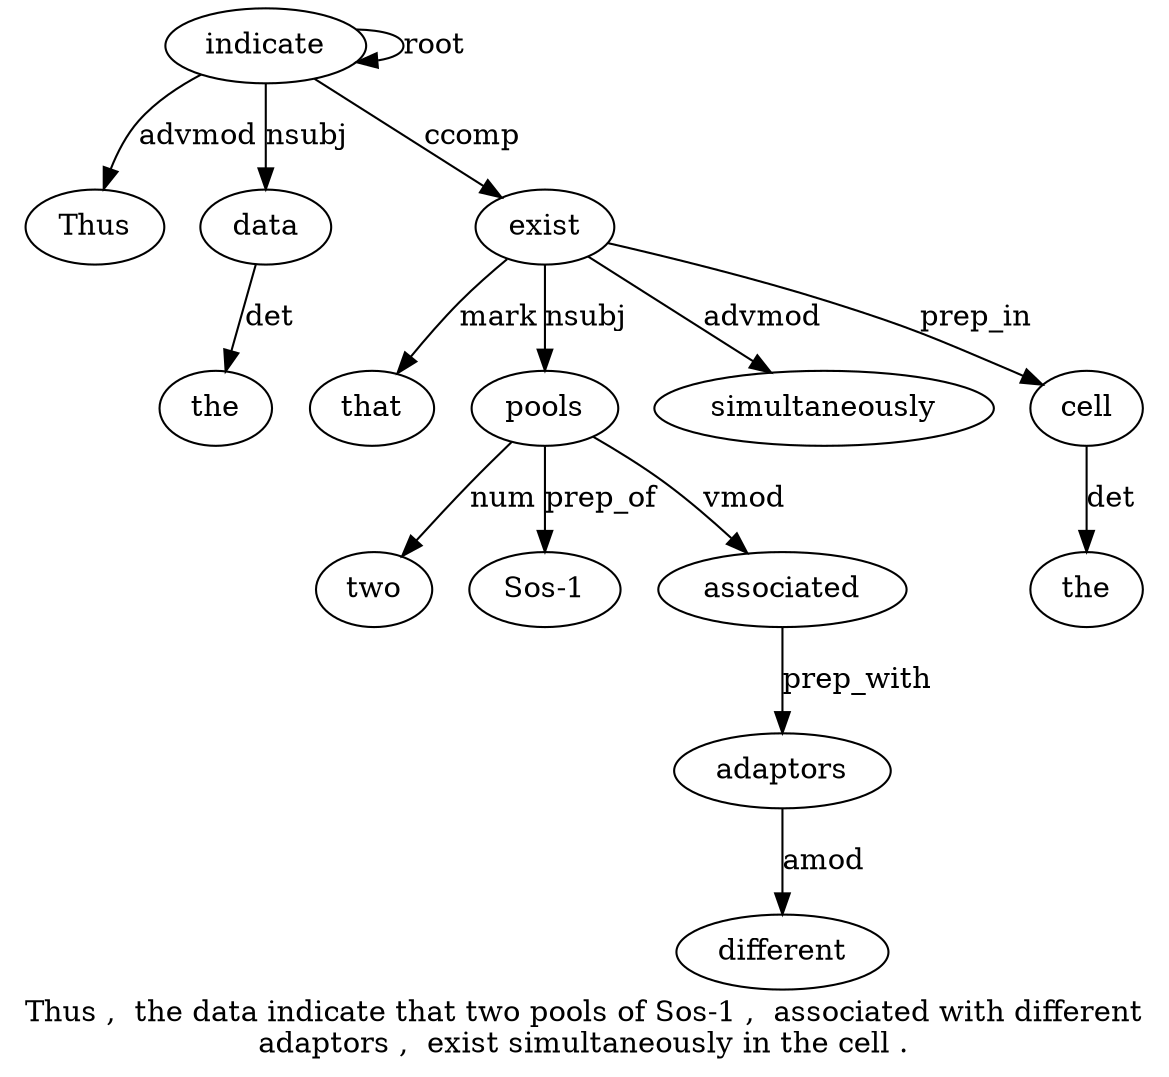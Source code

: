 digraph "Thus ,  the data indicate that two pools of Sos-1 ,  associated with different adaptors ,  exist simultaneously in the cell ." {
label="Thus ,  the data indicate that two pools of Sos-1 ,  associated with different
adaptors ,  exist simultaneously in the cell .";
indicate5 [style=filled, fillcolor=white, label=indicate];
Thus1 [style=filled, fillcolor=white, label=Thus];
indicate5 -> Thus1  [label=advmod];
data4 [style=filled, fillcolor=white, label=data];
the3 [style=filled, fillcolor=white, label=the];
data4 -> the3  [label=det];
indicate5 -> data4  [label=nsubj];
indicate5 -> indicate5  [label=root];
exist17 [style=filled, fillcolor=white, label=exist];
that6 [style=filled, fillcolor=white, label=that];
exist17 -> that6  [label=mark];
pools8 [style=filled, fillcolor=white, label=pools];
two7 [style=filled, fillcolor=white, label=two];
pools8 -> two7  [label=num];
exist17 -> pools8  [label=nsubj];
"Sos-10" [style=filled, fillcolor=white, label="Sos-1"];
pools8 -> "Sos-10"  [label=prep_of];
associated12 [style=filled, fillcolor=white, label=associated];
pools8 -> associated12  [label=vmod];
adaptors15 [style=filled, fillcolor=white, label=adaptors];
different14 [style=filled, fillcolor=white, label=different];
adaptors15 -> different14  [label=amod];
associated12 -> adaptors15  [label=prep_with];
indicate5 -> exist17  [label=ccomp];
simultaneously18 [style=filled, fillcolor=white, label=simultaneously];
exist17 -> simultaneously18  [label=advmod];
cell21 [style=filled, fillcolor=white, label=cell];
the20 [style=filled, fillcolor=white, label=the];
cell21 -> the20  [label=det];
exist17 -> cell21  [label=prep_in];
}

